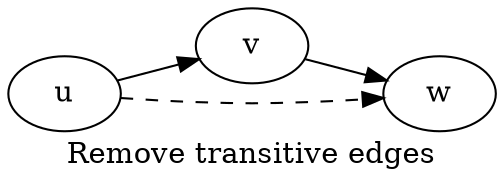 digraph "transitive" {
label = "Remove transitive edges"
graph [rankdir="LR"]
u -> v
v -> w
u -> w [style="dashed"]
}
